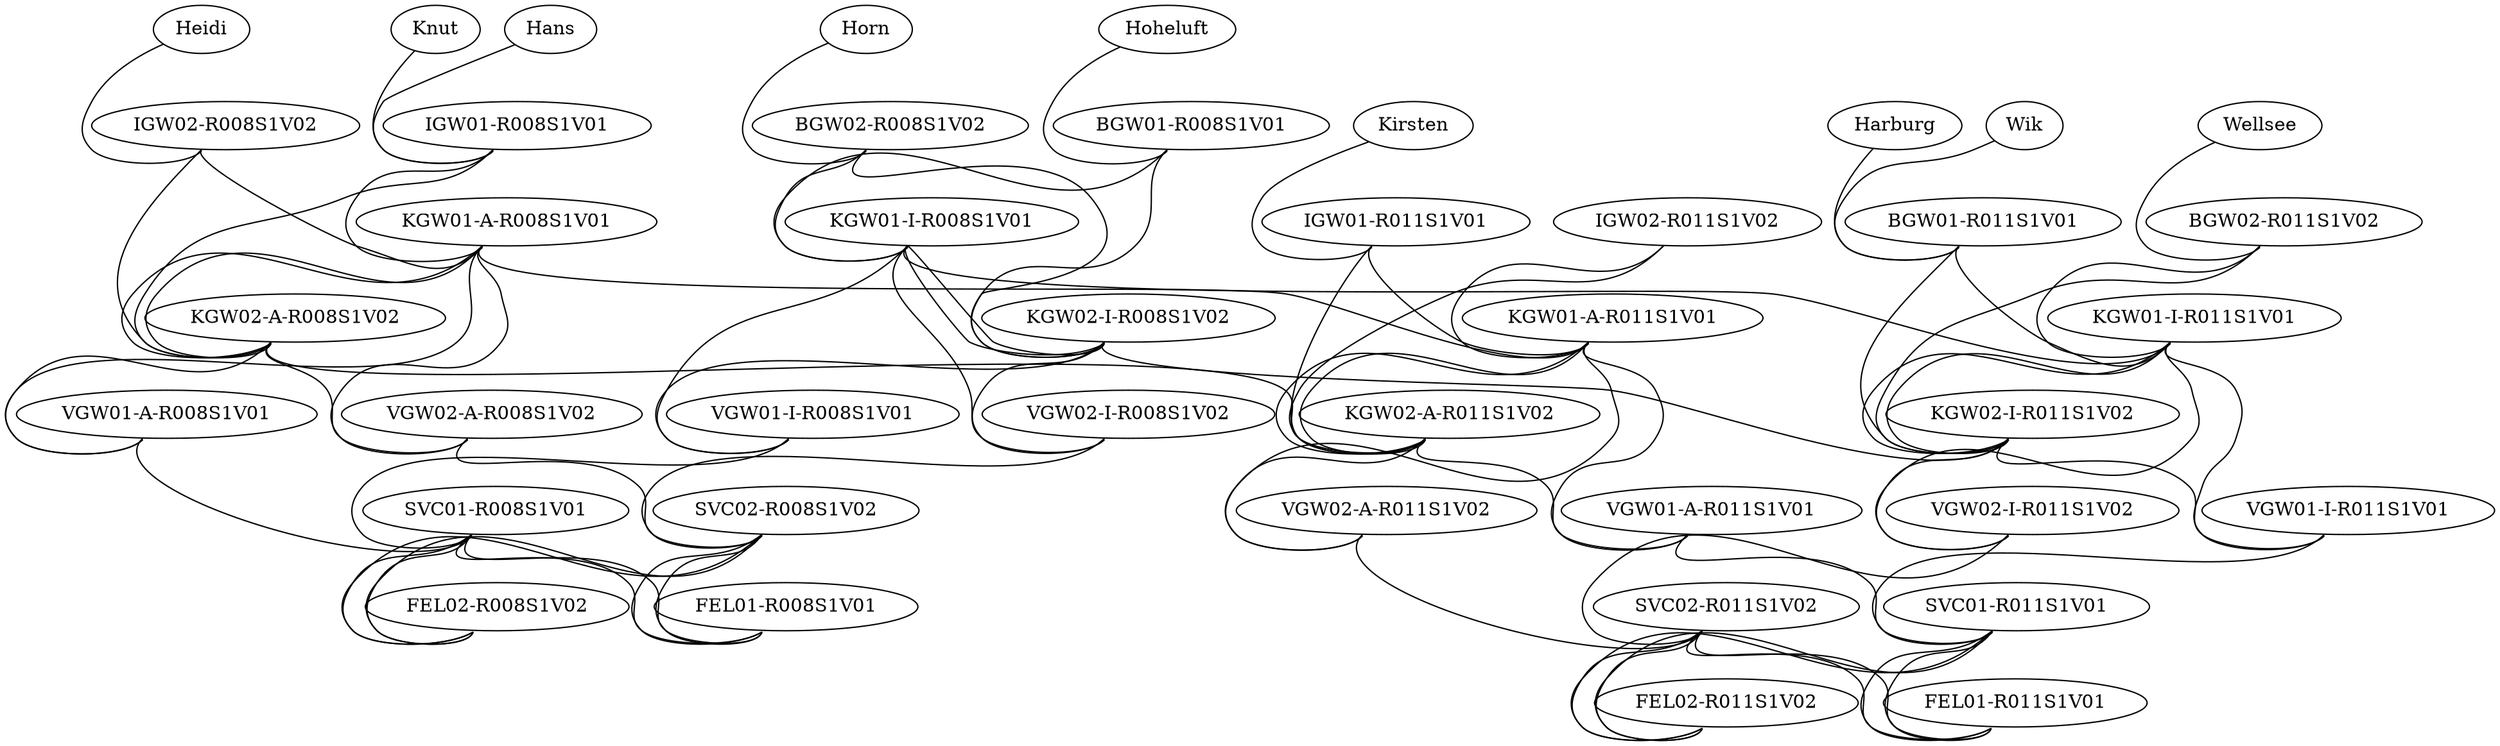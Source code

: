 graph "ALQ" {

  "Hans":"eth1" -- "IGW01-R008S1V01":"swp1" 
 "Heidi":"eth1" -- "IGW02-R008S1V02":"swp1" 
 "Kirsten":"eth1" -- "IGW01-R011S1V01":"swp1"
 "Knut":"eth1" -- "IGW01-R008S1V01":"swp2"



 "IGW01-R008S1V01":"swp31" -- "KGW01-A-R008S1V01":"swp1"
 "IGW01-R008S1V01":"swp32" -- "KGW02-A-R008S1V02":"swp1"
 "IGW02-R008S1V02":"swp31" -- "KGW01-A-R008S1V01":"swp2"
 "IGW02-R008S1V02":"swp32" -- "KGW02-A-R008S1V02":"swp2"

  "KGW01-A-R008S1V01":"swp21" -- "KGW02-A-R008S1V02":"swp21"
  "KGW01-A-R008S1V01":"swp22" -- "KGW02-A-R008S1V02":"swp22"

  "KGW01-A-R008S1V01":"swp31" -- "VGW01-A-R008S1V01":"swp1"
  "KGW01-A-R008S1V01":"swp32" -- "VGW02-A-R008S1V02":"swp1"
  "KGW02-A-R008S1V02":"swp31" -- "VGW01-A-R008S1V01":"swp2"
  "KGW02-A-R008S1V02":"swp32" -- "VGW02-A-R008S1V02":"swp2"

  "VGW01-A-R008S1V01":"swp11" -- "SVC01-R008S1V01":"swp1"
  "VGW02-A-R008S1V02":"swp11" -- "SVC02-R008S1V02":"swp1"

  "SVC01-R008S1V01":"swp21" -- "FEL01-R008S1V01":"swp1"
  "SVC02-R008S1V02":"swp21" -- "FEL01-R008S1V01":"swp2"
  "SVC01-R008S1V01":"swp22" -- "FEL02-R008S1V02":"swp1"
  "SVC02-R008S1V02":"swp22" -- "FEL02-R008S1V02":"swp2"

  "SVC01-R008S1V01":"swp31" -- "FEL01-R008S1V01":"swp3"
  "SVC02-R008S1V02":"swp31" -- "FEL01-R008S1V01":"swp4"
  "SVC01-R008S1V01":"swp32" -- "FEL02-R008S1V02":"swp3"
  "SVC02-R008S1V02":"swp32" -- "FEL02-R008S1V02":"swp4"

  "VGW01-I-R008S1V01":"swp11" -- "SVC01-R008S1V01":"swp11"
  "VGW02-I-R008S1V02":"swp11" -- "SVC02-R008S1V02":"swp11"

  "KGW01-I-R008S1V01":"swp31" -- "VGW01-I-R008S1V01":"swp1"
  "KGW01-I-R008S1V01":"swp32" -- "VGW02-I-R008S1V02":"swp1"
  "KGW02-I-R008S1V02":"swp31" -- "VGW01-I-R008S1V01":"swp2"
  "KGW02-I-R008S1V02":"swp32" -- "VGW02-I-R008S1V02":"swp2"

  "KGW01-I-R008S1V01":"swp21" -- "KGW02-I-R008S1V02":"swp21"
  "KGW01-I-R008S1V01":"swp22" -- "KGW02-I-R008S1V02":"swp22"

  "BGW01-R008S1V01":"swp31" -- "KGW01-I-R008S1V01":"swp1"
  "BGW01-R008S1V01":"swp32" -- "KGW02-I-R008S1V02":"swp1"
  "BGW02-R008S1V02":"swp31" -- "KGW01-I-R008S1V01":"swp2"
  "BGW02-R008S1V02":"swp32" -- "KGW02-I-R008S1V02":"swp2"

  "KGW01-A-R008S1V01":"swp27" -- "KGW01-A-R011S1V01":"swp25"
  "KGW02-A-R008S1V02":"swp27" -- "KGW02-A-R011S1V02":"swp25"
  "KGW01-I-R008S1V01":"swp27" -- "KGW01-I-R011S1V01":"swp25"
  "KGW02-I-R008S1V02":"swp27" -- "KGW02-I-R011S1V02":"swp25"

# Schnittstellen Region-011

  "IGW01-R011S1V01":"swp31" -- "KGW01-A-R011S1V01":"swp1"
  "IGW01-R011S1V01":"swp32" -- "KGW02-A-R011S1V02":"swp1"
  "IGW02-R011S1V02":"swp31" -- "KGW01-A-R011S1V01":"swp2"
  "IGW02-R011S1V02":"swp32" -- "KGW02-A-R011S1V02":"swp2"

  "KGW01-A-R011S1V01":"swp31" -- "VGW01-A-R011S1V01":"swp1"
  "KGW01-A-R011S1V01":"swp32" -- "VGW02-A-R011S1V02":"swp1"
  "KGW02-A-R011S1V02":"swp31" -- "VGW01-A-R011S1V01":"swp2"
  "KGW02-A-R011S1V02":"swp32" -- "VGW02-A-R011S1V02":"swp2"

  "VGW01-A-R011S1V01":"swp11" -- "SVC01-R011S1V01":"swp1"
  "VGW02-A-R011S1V02":"swp11" -- "SVC02-R011S1V02":"swp1"

  "SVC01-R011S1V01":"swp21" -- "FEL01-R011S1V01":"swp1"
  "SVC02-R011S1V02":"swp21" -- "FEL01-R011S1V01":"swp2"
  "SVC01-R011S1V01":"swp22" -- "FEL02-R011S1V02":"swp1"
  "SVC02-R011S1V02":"swp22" -- "FEL02-R011S1V02":"swp2"

  "SVC01-R011S1V01":"swp31" -- "FEL01-R011S1V01":"swp3"
  "SVC02-R011S1V02":"swp31" -- "FEL01-R011S1V01":"swp4"
  "SVC01-R011S1V01":"swp32" -- "FEL02-R011S1V02":"swp3"
  "SVC02-R011S1V02":"swp32" -- "FEL02-R011S1V02":"swp4"

  "VGW01-I-R011S1V01":"swp11" -- "SVC01-R011S1V01":"swp11"
  "VGW02-I-R011S1V02":"swp11" -- "SVC02-R011S1V02":"swp11"

  "KGW01-I-R011S1V01":"swp31" -- "VGW01-I-R011S1V01":"swp1"
  "KGW01-I-R011S1V01":"swp32" -- "VGW02-I-R011S1V02":"swp1"
  "KGW02-I-R011S1V02":"swp31" -- "VGW01-I-R011S1V01":"swp2"
  "KGW02-I-R011S1V02":"swp32" -- "VGW02-I-R011S1V02":"swp2"

  "KGW01-I-R011S1V01":"swp21" -- "KGW02-I-R011S1V02":"swp21"
  "KGW01-I-R011S1V01":"swp22" -- "KGW02-I-R011S1V02":"swp22"
  "KGW01-A-R011S1V01":"swp21" -- "KGW02-A-R011S1V02":"swp21"
  "KGW01-A-R011S1V01":"swp22" -- "KGW02-A-R011S1V02":"swp22"

  "BGW01-R011S1V01":"swp31" -- "KGW01-I-R011S1V01":"swp1"
  "BGW01-R011S1V01":"swp32" -- "KGW02-I-R011S1V02":"swp1"
  "BGW02-R011S1V02":"swp31" -- "KGW01-I-R011S1V01":"swp2"
  "BGW02-R011S1V02":"swp32" -- "KGW02-I-R011S1V02":"swp2"

  "Hoheluft":"eth1" -- "BGW01-R008S1V01":"swp1"
  "Horn":"eth1" -- "BGW02-R008S1V02":"swp1"
  "Harburg":"eth1" -- "BGW01-R011S1V01":"swp8"
  "Wik":"eth1" -- "BGW01-R011S1V01":"swp11"
  "Wellsee":"eth1" -- "BGW02-R011S1V02":"swp12" 
}
